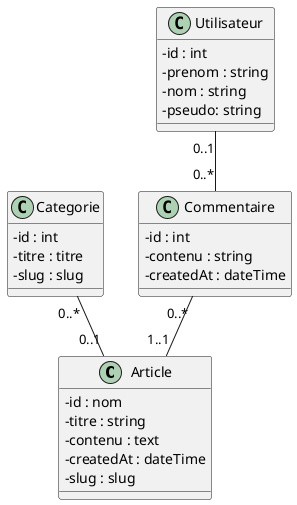 @startuml

skinparam classAttributeIconSize 0

class Article {
    -id : nom
    -titre : string
    -contenu : text
    -createdAt : dateTime
    -slug : slug

}

class Categorie {
    -id : int
    -titre : titre
    -slug : slug
}

class Commentaire {
    -id : int
    -contenu : string
    -createdAt : dateTime
}

class Utilisateur {
    -id : int
    -prenom : string
    -nom : string
    -pseudo: string
}

Categorie "0..*" -- "0..1" Article
Commentaire "0..*" -- "1..1" Article
Utilisateur "0..1" -- "0..*" Commentaire
@enduml